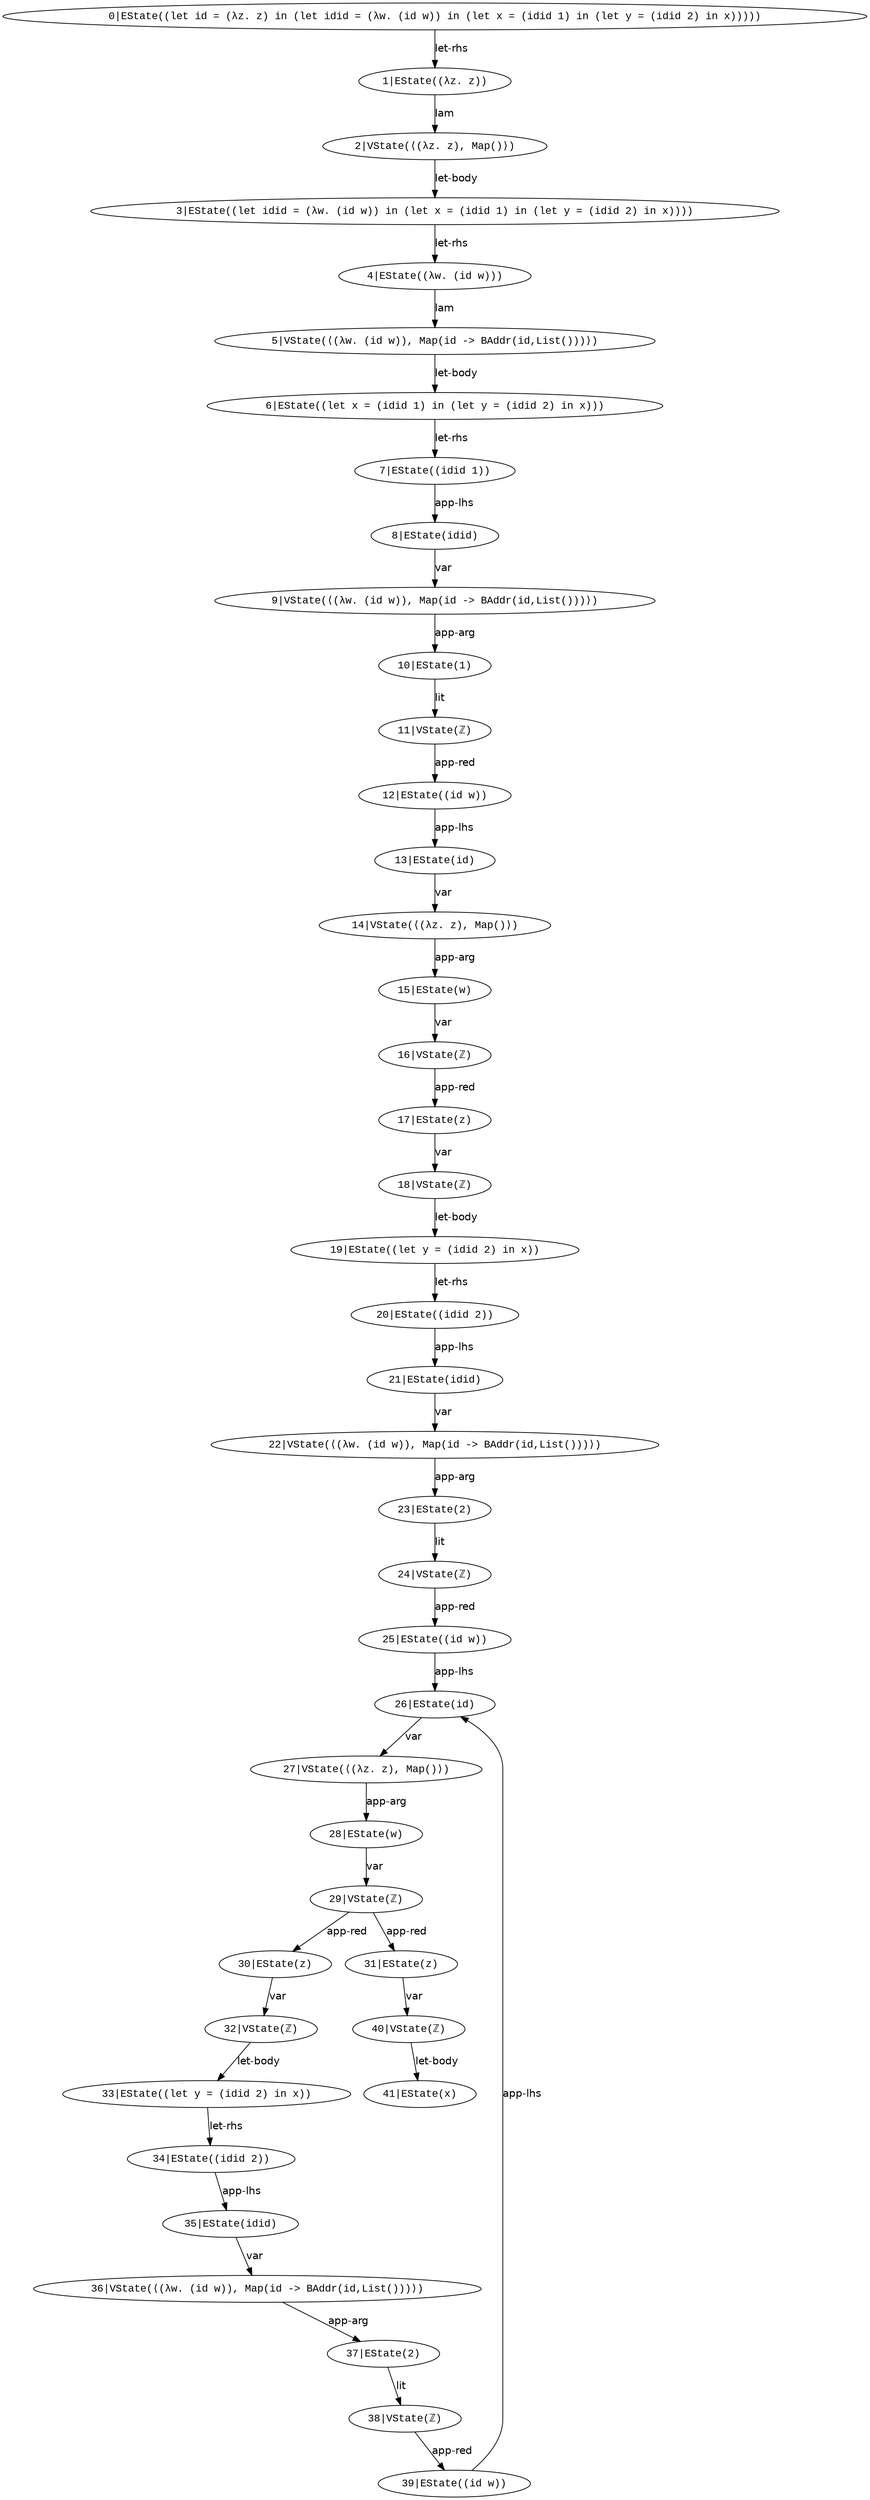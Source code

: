 digraph G {
  node [fontname = "Courier New"];
  edge [fontname = "helvetica"];
  0 -> 1 [label="let-rhs"];
  1 -> 2 [label="lam"];
  2 -> 3 [label="let-body"];
  3 -> 4 [label="let-rhs"];
  4 -> 5 [label="lam"];
  5 -> 6 [label="let-body"];
  6 -> 7 [label="let-rhs"];
  7 -> 8 [label="app-lhs"];
  8 -> 9 [label="var"];
  9 -> 10 [label="app-arg"];
  10 -> 11 [label="lit"];
  11 -> 12 [label="app-red"];
  12 -> 13 [label="app-lhs"];
  13 -> 14 [label="var"];
  14 -> 15 [label="app-arg"];
  15 -> 16 [label="var"];
  16 -> 17 [label="app-red"];
  17 -> 18 [label="var"];
  18 -> 19 [label="let-body"];
  19 -> 20 [label="let-rhs"];
  20 -> 21 [label="app-lhs"];
  21 -> 22 [label="var"];
  22 -> 23 [label="app-arg"];
  23 -> 24 [label="lit"];
  24 -> 25 [label="app-red"];
  25 -> 26 [label="app-lhs"];
  26 -> 27 [label="var"];
  27 -> 28 [label="app-arg"];
  28 -> 29 [label="var"];
  29 -> 30 [label="app-red"];
  29 -> 31 [label="app-red"];
  30 -> 32 [label="var"];
  32 -> 33 [label="let-body"];
  33 -> 34 [label="let-rhs"];
  34 -> 35 [label="app-lhs"];
  35 -> 36 [label="var"];
  36 -> 37 [label="app-arg"];
  37 -> 38 [label="lit"];
  38 -> 39 [label="app-red"];
  39 -> 26 [label="app-lhs"];
  31 -> 40 [label="var"];
  40 -> 41 [label="let-body"];
  7 [label="7|EState((idid 1))"];
  1 [label="1|EState((λz. z))"];
  0 [label="0|EState((let id = (λz. z) in (let idid = (λw. (id w)) in (let x = (idid 1) in (let y = (idid 2) in x)))))"];
  20 [label="20|EState((idid 2))"];
  19 [label="19|EState((let y = (idid 2) in x))"];
  28 [label="28|EState(w)"];
  40 [label="40|VState(ℤ)"];
  16 [label="16|VState(ℤ)"];
  33 [label="33|EState((let y = (idid 2) in x))"];
  2 [label="2|VState(⟨(λz. z), Map()⟩)"];
  9 [label="9|VState(⟨(λw. (id w)), Map(id -> BAddr(id,List()))⟩)"];
  15 [label="15|EState(w)"];
  35 [label="35|EState(idid)"];
  37 [label="37|EState(2)"];
  8 [label="8|EState(idid)"];
  4 [label="4|EState((λw. (id w)))"];
  29 [label="29|VState(ℤ)"];
  38 [label="38|VState(ℤ)"];
  22 [label="22|VState(⟨(λw. (id w)), Map(id -> BAddr(id,List()))⟩)"];
  23 [label="23|EState(2)"];
  39 [label="39|EState((id w))"];
  34 [label="34|EState((idid 2))"];
  26 [label="26|EState(id)"];
  5 [label="5|VState(⟨(λw. (id w)), Map(id -> BAddr(id,List()))⟩)"];
  13 [label="13|EState(id)"];
  14 [label="14|VState(⟨(λz. z), Map()⟩)"];
  25 [label="25|EState((id w))"];
  17 [label="17|EState(z)"];
  18 [label="18|VState(ℤ)"];
  6 [label="6|EState((let x = (idid 1) in (let y = (idid 2) in x)))"];
  30 [label="30|EState(z)"];
  32 [label="32|VState(ℤ)"];
  12 [label="12|EState((id w))"];
  3 [label="3|EState((let idid = (λw. (id w)) in (let x = (idid 1) in (let y = (idid 2) in x))))"];
  10 [label="10|EState(1)"];
  36 [label="36|VState(⟨(λw. (id w)), Map(id -> BAddr(id,List()))⟩)"];
  24 [label="24|VState(ℤ)"];
  27 [label="27|VState(⟨(λz. z), Map()⟩)"];
  21 [label="21|EState(idid)"];
  11 [label="11|VState(ℤ)"];
  31 [label="31|EState(z)"];
  41 [label="41|EState(x)"];
}
